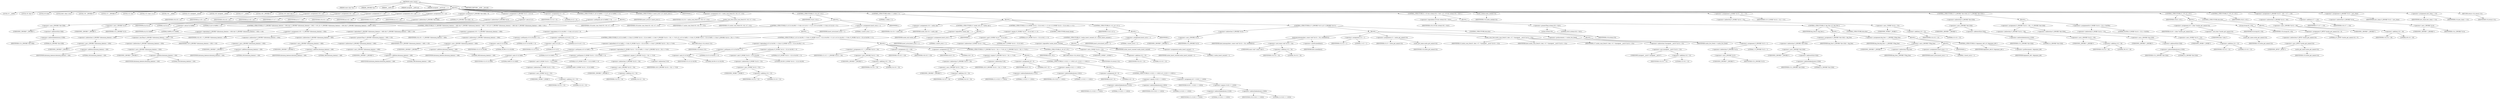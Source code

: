 digraph cache_insert {  
"1000115" [label = "(METHOD,cache_insert)" ]
"1000116" [label = "(PARAM,const char *a1)" ]
"1000117" [label = "(PARAM,_DWORD *a2)" ]
"1000118" [label = "(PARAM,__int64 a3)" ]
"1000119" [label = "(PARAM,unsigned __int64 a4)" ]
"1000120" [label = "(PARAM,unsigned __int16 a5)" ]
"1000121" [label = "(BLOCK,,)" ]
"1000122" [label = "(LOCAL,v5: __int64)" ]
"1000123" [label = "(LOCAL,v6: char *)" ]
"1000124" [label = "(LOCAL,v8: bool)" ]
"1000125" [label = "(LOCAL,dest: char [ 16 ])" ]
"1000126" [label = "(LOCAL,v10: _DWORD *)" ]
"1000127" [label = "(LOCAL,v11: _DWORD *)" ]
"1000128" [label = "(LOCAL,v12: int)" ]
"1000129" [label = "(LOCAL,v13: char [ 12 ])" ]
"1000130" [label = "(LOCAL,v14: __int64)" ]
"1000131" [label = "(LOCAL,v15: unsigned __int16)" ]
"1000132" [label = "(LOCAL,v16: unsigned __int64)" ]
"1000133" [label = "(LOCAL,v17: __int64)" ]
"1000134" [label = "(LOCAL,v18: _DWORD *)" ]
"1000135" [label = "(LOCAL,v19: const char *)" ]
"1000136" [label = "(<operator>.assignment,v19 = a1)" ]
"1000137" [label = "(IDENTIFIER,v19,v19 = a1)" ]
"1000138" [label = "(IDENTIFIER,a1,v19 = a1)" ]
"1000139" [label = "(<operator>.assignment,v18 = a2)" ]
"1000140" [label = "(IDENTIFIER,v18,v18 = a2)" ]
"1000141" [label = "(IDENTIFIER,a2,v18 = a2)" ]
"1000142" [label = "(<operator>.assignment,v17 = a3)" ]
"1000143" [label = "(IDENTIFIER,v17,v17 = a3)" ]
"1000144" [label = "(IDENTIFIER,a3,v17 = a3)" ]
"1000145" [label = "(<operator>.assignment,v16 = a4)" ]
"1000146" [label = "(IDENTIFIER,v16,v16 = a4)" ]
"1000147" [label = "(IDENTIFIER,a4,v16 = a4)" ]
"1000148" [label = "(<operator>.assignment,v15 = a5)" ]
"1000149" [label = "(IDENTIFIER,v15,v15 = a5)" ]
"1000150" [label = "(IDENTIFIER,a5,v15 = a5)" ]
"1000151" [label = "(<operator>.assignment,*(_DWORD *)&v13[8] = 0)" ]
"1000152" [label = "(<operator>.indirection,*(_DWORD *)&v13[8])" ]
"1000153" [label = "(<operator>.cast,(_DWORD *)&v13[8])" ]
"1000154" [label = "(UNKNOWN,_DWORD *,_DWORD *)" ]
"1000155" [label = "(<operator>.addressOf,&v13[8])" ]
"1000156" [label = "(<operator>.indirectIndexAccess,v13[8])" ]
"1000157" [label = "(IDENTIFIER,v13,(_DWORD *)&v13[8])" ]
"1000158" [label = "(LITERAL,8,(_DWORD *)&v13[8])" ]
"1000159" [label = "(LITERAL,0,*(_DWORD *)&v13[8] = 0)" ]
"1000160" [label = "(<operator>.assignment,*(_QWORD *)v13 = a5 & 4)" ]
"1000161" [label = "(<operator>.indirection,*(_QWORD *)v13)" ]
"1000162" [label = "(<operator>.cast,(_QWORD *)v13)" ]
"1000163" [label = "(UNKNOWN,_QWORD *,_QWORD *)" ]
"1000164" [label = "(IDENTIFIER,v13,(_QWORD *)v13)" ]
"1000165" [label = "(<operator>.and,a5 & 4)" ]
"1000166" [label = "(IDENTIFIER,a5,a5 & 4)" ]
"1000167" [label = "(LITERAL,4,a5 & 4)" ]
"1000168" [label = "(<operator>.assignment,v12 = 0)" ]
"1000169" [label = "(IDENTIFIER,v12,v12 = 0)" ]
"1000170" [label = "(LITERAL,0,v12 = 0)" ]
"1000171" [label = "(CONTROL_STRUCTURE,if ( (a5 & 0x980) != 0 ),if ( (a5 & 0x980) != 0 ))" ]
"1000172" [label = "(<operator>.notEquals,(a5 & 0x980) != 0)" ]
"1000173" [label = "(<operator>.and,a5 & 0x980)" ]
"1000174" [label = "(IDENTIFIER,a5,a5 & 0x980)" ]
"1000175" [label = "(LITERAL,0x980,a5 & 0x980)" ]
"1000176" [label = "(LITERAL,0,(a5 & 0x980) != 0)" ]
"1000177" [label = "(BLOCK,,)" ]
"1000178" [label = "(CONTROL_STRUCTURE,if ( *(_QWORD *)(dnsmasq_daemon + 456) && *(_QWORD *)(dnsmasq_daemon + 456) < v16 ),if ( *(_QWORD *)(dnsmasq_daemon + 456) && *(_QWORD *)(dnsmasq_daemon + 456) < v16 ))" ]
"1000179" [label = "(<operator>.logicalAnd,*(_QWORD *)(dnsmasq_daemon + 456) && *(_QWORD *)(dnsmasq_daemon + 456) < v16)" ]
"1000180" [label = "(<operator>.indirection,*(_QWORD *)(dnsmasq_daemon + 456))" ]
"1000181" [label = "(<operator>.cast,(_QWORD *)(dnsmasq_daemon + 456))" ]
"1000182" [label = "(UNKNOWN,_QWORD *,_QWORD *)" ]
"1000183" [label = "(<operator>.addition,dnsmasq_daemon + 456)" ]
"1000184" [label = "(IDENTIFIER,dnsmasq_daemon,dnsmasq_daemon + 456)" ]
"1000185" [label = "(LITERAL,456,dnsmasq_daemon + 456)" ]
"1000186" [label = "(<operator>.lessThan,*(_QWORD *)(dnsmasq_daemon + 456) < v16)" ]
"1000187" [label = "(<operator>.indirection,*(_QWORD *)(dnsmasq_daemon + 456))" ]
"1000188" [label = "(<operator>.cast,(_QWORD *)(dnsmasq_daemon + 456))" ]
"1000189" [label = "(UNKNOWN,_QWORD *,_QWORD *)" ]
"1000190" [label = "(<operator>.addition,dnsmasq_daemon + 456)" ]
"1000191" [label = "(IDENTIFIER,dnsmasq_daemon,dnsmasq_daemon + 456)" ]
"1000192" [label = "(LITERAL,456,dnsmasq_daemon + 456)" ]
"1000193" [label = "(IDENTIFIER,v16,*(_QWORD *)(dnsmasq_daemon + 456) < v16)" ]
"1000194" [label = "(<operator>.assignment,v16 = *(_QWORD *)(dnsmasq_daemon + 456))" ]
"1000195" [label = "(IDENTIFIER,v16,v16 = *(_QWORD *)(dnsmasq_daemon + 456))" ]
"1000196" [label = "(<operator>.indirection,*(_QWORD *)(dnsmasq_daemon + 456))" ]
"1000197" [label = "(<operator>.cast,(_QWORD *)(dnsmasq_daemon + 456))" ]
"1000198" [label = "(UNKNOWN,_QWORD *,_QWORD *)" ]
"1000199" [label = "(<operator>.addition,dnsmasq_daemon + 456)" ]
"1000200" [label = "(IDENTIFIER,dnsmasq_daemon,dnsmasq_daemon + 456)" ]
"1000201" [label = "(LITERAL,456,dnsmasq_daemon + 456)" ]
"1000202" [label = "(CONTROL_STRUCTURE,if ( *(_QWORD *)(dnsmasq_daemon + 448) && *(_QWORD *)(dnsmasq_daemon + 448) > v16 ),if ( *(_QWORD *)(dnsmasq_daemon + 448) && *(_QWORD *)(dnsmasq_daemon + 448) > v16 ))" ]
"1000203" [label = "(<operator>.logicalAnd,*(_QWORD *)(dnsmasq_daemon + 448) && *(_QWORD *)(dnsmasq_daemon + 448) > v16)" ]
"1000204" [label = "(<operator>.indirection,*(_QWORD *)(dnsmasq_daemon + 448))" ]
"1000205" [label = "(<operator>.cast,(_QWORD *)(dnsmasq_daemon + 448))" ]
"1000206" [label = "(UNKNOWN,_QWORD *,_QWORD *)" ]
"1000207" [label = "(<operator>.addition,dnsmasq_daemon + 448)" ]
"1000208" [label = "(IDENTIFIER,dnsmasq_daemon,dnsmasq_daemon + 448)" ]
"1000209" [label = "(LITERAL,448,dnsmasq_daemon + 448)" ]
"1000210" [label = "(<operator>.greaterThan,*(_QWORD *)(dnsmasq_daemon + 448) > v16)" ]
"1000211" [label = "(<operator>.indirection,*(_QWORD *)(dnsmasq_daemon + 448))" ]
"1000212" [label = "(<operator>.cast,(_QWORD *)(dnsmasq_daemon + 448))" ]
"1000213" [label = "(UNKNOWN,_QWORD *,_QWORD *)" ]
"1000214" [label = "(<operator>.addition,dnsmasq_daemon + 448)" ]
"1000215" [label = "(IDENTIFIER,dnsmasq_daemon,dnsmasq_daemon + 448)" ]
"1000216" [label = "(LITERAL,448,dnsmasq_daemon + 448)" ]
"1000217" [label = "(IDENTIFIER,v16,*(_QWORD *)(dnsmasq_daemon + 448) > v16)" ]
"1000218" [label = "(<operator>.assignment,v16 = *(_QWORD *)(dnsmasq_daemon + 448))" ]
"1000219" [label = "(IDENTIFIER,v16,v16 = *(_QWORD *)(dnsmasq_daemon + 448))" ]
"1000220" [label = "(<operator>.indirection,*(_QWORD *)(dnsmasq_daemon + 448))" ]
"1000221" [label = "(<operator>.cast,(_QWORD *)(dnsmasq_daemon + 448))" ]
"1000222" [label = "(UNKNOWN,_QWORD *,_QWORD *)" ]
"1000223" [label = "(<operator>.addition,dnsmasq_daemon + 448)" ]
"1000224" [label = "(IDENTIFIER,dnsmasq_daemon,dnsmasq_daemon + 448)" ]
"1000225" [label = "(LITERAL,448,dnsmasq_daemon + 448)" ]
"1000226" [label = "(CONTROL_STRUCTURE,if ( insert_error ),if ( insert_error ))" ]
"1000227" [label = "(IDENTIFIER,insert_error,if ( insert_error ))" ]
"1000228" [label = "(IDENTIFIER,L,)" ]
"1000229" [label = "(<operator>.assignment,v14 = cache_scan_free(v19, v18, v17, v15))" ]
"1000230" [label = "(IDENTIFIER,v14,v14 = cache_scan_free(v19, v18, v17, v15))" ]
"1000231" [label = "(cache_scan_free,cache_scan_free(v19, v18, v17, v15))" ]
"1000232" [label = "(IDENTIFIER,v19,cache_scan_free(v19, v18, v17, v15))" ]
"1000233" [label = "(IDENTIFIER,v18,cache_scan_free(v19, v18, v17, v15))" ]
"1000234" [label = "(IDENTIFIER,v17,cache_scan_free(v19, v18, v17, v15))" ]
"1000235" [label = "(IDENTIFIER,v15,cache_scan_free(v19, v18, v17, v15))" ]
"1000236" [label = "(CONTROL_STRUCTURE,if ( v14 ),if ( v14 ))" ]
"1000237" [label = "(IDENTIFIER,v14,if ( v14 ))" ]
"1000238" [label = "(BLOCK,,)" ]
"1000239" [label = "(CONTROL_STRUCTURE,if ( (v15 & 0x180) != 0 && (v15 & 8) != 0 ),if ( (v15 & 0x180) != 0 && (v15 & 8) != 0 ))" ]
"1000240" [label = "(<operator>.logicalAnd,(v15 & 0x180) != 0 && (v15 & 8) != 0)" ]
"1000241" [label = "(<operator>.notEquals,(v15 & 0x180) != 0)" ]
"1000242" [label = "(<operator>.and,v15 & 0x180)" ]
"1000243" [label = "(IDENTIFIER,v15,v15 & 0x180)" ]
"1000244" [label = "(LITERAL,0x180,v15 & 0x180)" ]
"1000245" [label = "(LITERAL,0,(v15 & 0x180) != 0)" ]
"1000246" [label = "(<operator>.notEquals,(v15 & 8) != 0)" ]
"1000247" [label = "(<operator>.and,v15 & 8)" ]
"1000248" [label = "(IDENTIFIER,v15,v15 & 8)" ]
"1000249" [label = "(LITERAL,8,v15 & 8)" ]
"1000250" [label = "(LITERAL,0,(v15 & 8) != 0)" ]
"1000251" [label = "(BLOCK,,)" ]
"1000252" [label = "(CONTROL_STRUCTURE,if ( (v15 & 0x80) != 0 && (*(_WORD *)(v14 + 52) & 0x80) != 0 && *(_DWORD *)(v14 + 24) == *v18 ),if ( (v15 & 0x80) != 0 && (*(_WORD *)(v14 + 52) & 0x80) != 0 && *(_DWORD *)(v14 + 24) == *v18 ))" ]
"1000253" [label = "(<operator>.logicalAnd,(v15 & 0x80) != 0 && (*(_WORD *)(v14 + 52) & 0x80) != 0 && *(_DWORD *)(v14 + 24) == *v18)" ]
"1000254" [label = "(<operator>.notEquals,(v15 & 0x80) != 0)" ]
"1000255" [label = "(<operator>.and,v15 & 0x80)" ]
"1000256" [label = "(IDENTIFIER,v15,v15 & 0x80)" ]
"1000257" [label = "(LITERAL,0x80,v15 & 0x80)" ]
"1000258" [label = "(LITERAL,0,(v15 & 0x80) != 0)" ]
"1000259" [label = "(<operator>.logicalAnd,(*(_WORD *)(v14 + 52) & 0x80) != 0 && *(_DWORD *)(v14 + 24) == *v18)" ]
"1000260" [label = "(<operator>.notEquals,(*(_WORD *)(v14 + 52) & 0x80) != 0)" ]
"1000261" [label = "(<operator>.and,*(_WORD *)(v14 + 52) & 0x80)" ]
"1000262" [label = "(<operator>.indirection,*(_WORD *)(v14 + 52))" ]
"1000263" [label = "(<operator>.cast,(_WORD *)(v14 + 52))" ]
"1000264" [label = "(UNKNOWN,_WORD *,_WORD *)" ]
"1000265" [label = "(<operator>.addition,v14 + 52)" ]
"1000266" [label = "(IDENTIFIER,v14,v14 + 52)" ]
"1000267" [label = "(LITERAL,52,v14 + 52)" ]
"1000268" [label = "(LITERAL,0x80,*(_WORD *)(v14 + 52) & 0x80)" ]
"1000269" [label = "(LITERAL,0,(*(_WORD *)(v14 + 52) & 0x80) != 0)" ]
"1000270" [label = "(<operator>.equals,*(_DWORD *)(v14 + 24) == *v18)" ]
"1000271" [label = "(<operator>.indirection,*(_DWORD *)(v14 + 24))" ]
"1000272" [label = "(<operator>.cast,(_DWORD *)(v14 + 24))" ]
"1000273" [label = "(UNKNOWN,_DWORD *,_DWORD *)" ]
"1000274" [label = "(<operator>.addition,v14 + 24)" ]
"1000275" [label = "(IDENTIFIER,v14,v14 + 24)" ]
"1000276" [label = "(LITERAL,24,v14 + 24)" ]
"1000277" [label = "(<operator>.indirection,*v18)" ]
"1000278" [label = "(IDENTIFIER,v18,*(_DWORD *)(v14 + 24) == *v18)" ]
"1000279" [label = "(RETURN,return v14;,return v14;)" ]
"1000280" [label = "(IDENTIFIER,v14,return v14;)" ]
"1000281" [label = "(CONTROL_STRUCTURE,if ( (v15 & 0x100) != 0 && (*(_WORD *)(v14 + 52) & 0x100) != 0 ),if ( (v15 & 0x100) != 0 && (*(_WORD *)(v14 + 52) & 0x100) != 0 ))" ]
"1000282" [label = "(<operator>.logicalAnd,(v15 & 0x100) != 0 && (*(_WORD *)(v14 + 52) & 0x100) != 0)" ]
"1000283" [label = "(<operator>.notEquals,(v15 & 0x100) != 0)" ]
"1000284" [label = "(<operator>.and,v15 & 0x100)" ]
"1000285" [label = "(IDENTIFIER,v15,v15 & 0x100)" ]
"1000286" [label = "(LITERAL,0x100,v15 & 0x100)" ]
"1000287" [label = "(LITERAL,0,(v15 & 0x100) != 0)" ]
"1000288" [label = "(<operator>.notEquals,(*(_WORD *)(v14 + 52) & 0x100) != 0)" ]
"1000289" [label = "(<operator>.and,*(_WORD *)(v14 + 52) & 0x100)" ]
"1000290" [label = "(<operator>.indirection,*(_WORD *)(v14 + 52))" ]
"1000291" [label = "(<operator>.cast,(_WORD *)(v14 + 52))" ]
"1000292" [label = "(UNKNOWN,_WORD *,_WORD *)" ]
"1000293" [label = "(<operator>.addition,v14 + 52)" ]
"1000294" [label = "(IDENTIFIER,v14,v14 + 52)" ]
"1000295" [label = "(LITERAL,52,v14 + 52)" ]
"1000296" [label = "(LITERAL,0x100,*(_WORD *)(v14 + 52) & 0x100)" ]
"1000297" [label = "(LITERAL,0,(*(_WORD *)(v14 + 52) & 0x100) != 0)" ]
"1000298" [label = "(BLOCK,,)" ]
"1000299" [label = "(<operator>.assignment,v11 = (_DWORD *)(v14 + 24))" ]
"1000300" [label = "(IDENTIFIER,v11,v11 = (_DWORD *)(v14 + 24))" ]
"1000301" [label = "(<operator>.cast,(_DWORD *)(v14 + 24))" ]
"1000302" [label = "(UNKNOWN,_DWORD *,_DWORD *)" ]
"1000303" [label = "(<operator>.addition,v14 + 24)" ]
"1000304" [label = "(IDENTIFIER,v14,v14 + 24)" ]
"1000305" [label = "(LITERAL,24,v14 + 24)" ]
"1000306" [label = "(<operator>.assignment,v10 = v18)" ]
"1000307" [label = "(IDENTIFIER,v10,v10 = v18)" ]
"1000308" [label = "(IDENTIFIER,v18,v10 = v18)" ]
"1000309" [label = "(<operator>.assignment,v8 = 0)" ]
"1000310" [label = "(IDENTIFIER,v8,v8 = 0)" ]
"1000311" [label = "(LITERAL,0,v8 = 0)" ]
"1000312" [label = "(CONTROL_STRUCTURE,if ( *(_DWORD *)(v14 + 24) == *v18 ),if ( *(_DWORD *)(v14 + 24) == *v18 ))" ]
"1000313" [label = "(<operator>.equals,*(_DWORD *)(v14 + 24) == *v18)" ]
"1000314" [label = "(<operator>.indirection,*(_DWORD *)(v14 + 24))" ]
"1000315" [label = "(<operator>.cast,(_DWORD *)(v14 + 24))" ]
"1000316" [label = "(UNKNOWN,_DWORD *,_DWORD *)" ]
"1000317" [label = "(<operator>.addition,v14 + 24)" ]
"1000318" [label = "(IDENTIFIER,v14,v14 + 24)" ]
"1000319" [label = "(LITERAL,24,v14 + 24)" ]
"1000320" [label = "(<operator>.indirection,*v18)" ]
"1000321" [label = "(IDENTIFIER,v18,*(_DWORD *)(v14 + 24) == *v18)" ]
"1000322" [label = "(BLOCK,,)" ]
"1000323" [label = "(<operator>.assignment,v8 = 0)" ]
"1000324" [label = "(IDENTIFIER,v8,v8 = 0)" ]
"1000325" [label = "(LITERAL,0,v8 = 0)" ]
"1000326" [label = "(CONTROL_STRUCTURE,if ( v11[1] == v10[1] ),if ( v11[1] == v10[1] ))" ]
"1000327" [label = "(<operator>.equals,v11[1] == v10[1])" ]
"1000328" [label = "(<operator>.indirectIndexAccess,v11[1])" ]
"1000329" [label = "(IDENTIFIER,v11,v11[1] == v10[1])" ]
"1000330" [label = "(LITERAL,1,v11[1] == v10[1])" ]
"1000331" [label = "(<operator>.indirectIndexAccess,v10[1])" ]
"1000332" [label = "(IDENTIFIER,v10,v11[1] == v10[1])" ]
"1000333" [label = "(LITERAL,1,v11[1] == v10[1])" ]
"1000334" [label = "(BLOCK,,)" ]
"1000335" [label = "(<operator>.assignment,v8 = 0)" ]
"1000336" [label = "(IDENTIFIER,v8,v8 = 0)" ]
"1000337" [label = "(LITERAL,0,v8 = 0)" ]
"1000338" [label = "(CONTROL_STRUCTURE,if ( v11[2] == v10[2] ),if ( v11[2] == v10[2] ))" ]
"1000339" [label = "(<operator>.equals,v11[2] == v10[2])" ]
"1000340" [label = "(<operator>.indirectIndexAccess,v11[2])" ]
"1000341" [label = "(IDENTIFIER,v11,v11[2] == v10[2])" ]
"1000342" [label = "(LITERAL,2,v11[2] == v10[2])" ]
"1000343" [label = "(<operator>.indirectIndexAccess,v10[2])" ]
"1000344" [label = "(IDENTIFIER,v10,v11[2] == v10[2])" ]
"1000345" [label = "(LITERAL,2,v11[2] == v10[2])" ]
"1000346" [label = "(<operator>.assignment,v8 = v11[3] == v10[3])" ]
"1000347" [label = "(IDENTIFIER,v8,v8 = v11[3] == v10[3])" ]
"1000348" [label = "(<operator>.equals,v11[3] == v10[3])" ]
"1000349" [label = "(<operator>.indirectIndexAccess,v11[3])" ]
"1000350" [label = "(IDENTIFIER,v11,v11[3] == v10[3])" ]
"1000351" [label = "(LITERAL,3,v11[3] == v10[3])" ]
"1000352" [label = "(<operator>.indirectIndexAccess,v10[3])" ]
"1000353" [label = "(IDENTIFIER,v10,v11[3] == v10[3])" ]
"1000354" [label = "(LITERAL,3,v11[3] == v10[3])" ]
"1000355" [label = "(CONTROL_STRUCTURE,if ( v8 ),if ( v8 ))" ]
"1000356" [label = "(IDENTIFIER,v8,if ( v8 ))" ]
"1000357" [label = "(RETURN,return v14;,return v14;)" ]
"1000358" [label = "(IDENTIFIER,v14,return v14;)" ]
"1000359" [label = "(<operator>.assignment,insert_error = 1)" ]
"1000360" [label = "(IDENTIFIER,insert_error,insert_error = 1)" ]
"1000361" [label = "(LITERAL,1,insert_error = 1)" ]
"1000362" [label = "(IDENTIFIER,L,)" ]
"1000363" [label = "(CONTROL_STRUCTURE,while ( 1 ),while ( 1 ))" ]
"1000364" [label = "(LITERAL,1,while ( 1 ))" ]
"1000365" [label = "(BLOCK,,)" ]
"1000366" [label = "(<operator>.assignment,v14 = cache_tail)" ]
"1000367" [label = "(IDENTIFIER,v14,v14 = cache_tail)" ]
"1000368" [label = "(IDENTIFIER,cache_tail,v14 = cache_tail)" ]
"1000369" [label = "(CONTROL_STRUCTURE,if ( !cache_tail ),if ( !cache_tail ))" ]
"1000370" [label = "(<operator>.logicalNot,!cache_tail)" ]
"1000371" [label = "(IDENTIFIER,cache_tail,!cache_tail)" ]
"1000372" [label = "(BLOCK,,)" ]
"1000373" [label = "(<operator>.assignment,insert_error = 1)" ]
"1000374" [label = "(IDENTIFIER,insert_error,insert_error = 1)" ]
"1000375" [label = "(LITERAL,1,insert_error = 1)" ]
"1000376" [label = "(IDENTIFIER,L,)" ]
"1000377" [label = "(CONTROL_STRUCTURE,if ( (*(_WORD *)(v14 + 52) & 0xC) == 0 ),if ( (*(_WORD *)(v14 + 52) & 0xC) == 0 ))" ]
"1000378" [label = "(<operator>.equals,(*(_WORD *)(v14 + 52) & 0xC) == 0)" ]
"1000379" [label = "(<operator>.and,*(_WORD *)(v14 + 52) & 0xC)" ]
"1000380" [label = "(<operator>.indirection,*(_WORD *)(v14 + 52))" ]
"1000381" [label = "(<operator>.cast,(_WORD *)(v14 + 52))" ]
"1000382" [label = "(UNKNOWN,_WORD *,_WORD *)" ]
"1000383" [label = "(<operator>.addition,v14 + 52)" ]
"1000384" [label = "(IDENTIFIER,v14,v14 + 52)" ]
"1000385" [label = "(LITERAL,52,v14 + 52)" ]
"1000386" [label = "(LITERAL,0xC,*(_WORD *)(v14 + 52) & 0xC)" ]
"1000387" [label = "(LITERAL,0,(*(_WORD *)(v14 + 52) & 0xC) == 0)" ]
"1000388" [label = "(CONTROL_STRUCTURE,break;,break;)" ]
"1000389" [label = "(CONTROL_STRUCTURE,if ( v12 ),if ( v12 ))" ]
"1000390" [label = "(IDENTIFIER,v12,if ( v12 ))" ]
"1000391" [label = "(BLOCK,,)" ]
"1000392" [label = "(CONTROL_STRUCTURE,if ( !cache_insert_warned ),if ( !cache_insert_warned ))" ]
"1000393" [label = "(<operator>.logicalNot,!cache_insert_warned)" ]
"1000394" [label = "(IDENTIFIER,cache_insert_warned,!cache_insert_warned)" ]
"1000395" [label = "(BLOCK,,)" ]
"1000396" [label = "(<operator>.assignment,cache_insert_warned = 1)" ]
"1000397" [label = "(IDENTIFIER,cache_insert_warned,cache_insert_warned = 1)" ]
"1000398" [label = "(LITERAL,1,cache_insert_warned = 1)" ]
"1000399" [label = "(<operator>.assignment,insert_error = 1)" ]
"1000400" [label = "(IDENTIFIER,insert_error,insert_error = 1)" ]
"1000401" [label = "(LITERAL,1,insert_error = 1)" ]
"1000402" [label = "(IDENTIFIER,L,)" ]
"1000403" [label = "(CONTROL_STRUCTURE,if ( *(_DWORD *)v13 ),if ( *(_DWORD *)v13 ))" ]
"1000404" [label = "(<operator>.indirection,*(_DWORD *)v13)" ]
"1000405" [label = "(<operator>.cast,(_DWORD *)v13)" ]
"1000406" [label = "(UNKNOWN,_DWORD *,_DWORD *)" ]
"1000407" [label = "(IDENTIFIER,v13,(_DWORD *)v13)" ]
"1000408" [label = "(BLOCK,,)" ]
"1000409" [label = "(memcpy,memcpy(dest, (const void *)(v14 + 24), sizeof(dest)))" ]
"1000410" [label = "(IDENTIFIER,dest,memcpy(dest, (const void *)(v14 + 24), sizeof(dest)))" ]
"1000411" [label = "(<operator>.cast,(const void *)(v14 + 24))" ]
"1000412" [label = "(UNKNOWN,const void *,const void *)" ]
"1000413" [label = "(<operator>.addition,v14 + 24)" ]
"1000414" [label = "(IDENTIFIER,v14,v14 + 24)" ]
"1000415" [label = "(LITERAL,24,v14 + 24)" ]
"1000416" [label = "(<operator>.sizeOf,sizeof(dest))" ]
"1000417" [label = "(IDENTIFIER,dest,sizeof(dest))" ]
"1000418" [label = "(<operator>.assignment,v12 = 1)" ]
"1000419" [label = "(IDENTIFIER,v12,v12 = 1)" ]
"1000420" [label = "(LITERAL,1,v12 = 1)" ]
"1000421" [label = "(<operator>.assignment,v5 = cache_get_name(v14))" ]
"1000422" [label = "(IDENTIFIER,v5,v5 = cache_get_name(v14))" ]
"1000423" [label = "(cache_get_name,cache_get_name(v14))" ]
"1000424" [label = "(IDENTIFIER,v14,cache_get_name(v14))" ]
"1000425" [label = "(cache_scan_free,cache_scan_free(v5, dest, v17, *(unsigned __int16 *)(v14 + 52)))" ]
"1000426" [label = "(IDENTIFIER,v5,cache_scan_free(v5, dest, v17, *(unsigned __int16 *)(v14 + 52)))" ]
"1000427" [label = "(IDENTIFIER,dest,cache_scan_free(v5, dest, v17, *(unsigned __int16 *)(v14 + 52)))" ]
"1000428" [label = "(IDENTIFIER,v17,cache_scan_free(v5, dest, v17, *(unsigned __int16 *)(v14 + 52)))" ]
"1000429" [label = "(<operator>.indirection,*(unsigned __int16 *)(v14 + 52))" ]
"1000430" [label = "(<operator>.cast,(unsigned __int16 *)(v14 + 52))" ]
"1000431" [label = "(UNKNOWN,unsigned __int16 *,unsigned __int16 *)" ]
"1000432" [label = "(<operator>.addition,v14 + 52)" ]
"1000433" [label = "(IDENTIFIER,v14,v14 + 52)" ]
"1000434" [label = "(LITERAL,52,v14 + 52)" ]
"1000435" [label = "(<operator>.preIncrement,++cache_live_freed)" ]
"1000436" [label = "(IDENTIFIER,cache_live_freed,++cache_live_freed)" ]
"1000437" [label = "(CONTROL_STRUCTURE,else,else)" ]
"1000438" [label = "(BLOCK,,)" ]
"1000439" [label = "(<operator>.assignment,*(_DWORD *)v13 = 1)" ]
"1000440" [label = "(<operator>.indirection,*(_DWORD *)v13)" ]
"1000441" [label = "(<operator>.cast,(_DWORD *)v13)" ]
"1000442" [label = "(UNKNOWN,_DWORD *,_DWORD *)" ]
"1000443" [label = "(IDENTIFIER,v13,(_DWORD *)v13)" ]
"1000444" [label = "(LITERAL,1,*(_DWORD *)v13 = 1)" ]
"1000445" [label = "(CONTROL_STRUCTURE,if ( v19 && strlen(v19) > 0x31 ),if ( v19 && strlen(v19) > 0x31 ))" ]
"1000446" [label = "(<operator>.logicalAnd,v19 && strlen(v19) > 0x31)" ]
"1000447" [label = "(IDENTIFIER,v19,v19 && strlen(v19) > 0x31)" ]
"1000448" [label = "(<operator>.greaterThan,strlen(v19) > 0x31)" ]
"1000449" [label = "(strlen,strlen(v19))" ]
"1000450" [label = "(IDENTIFIER,v19,strlen(v19))" ]
"1000451" [label = "(LITERAL,0x31,strlen(v19) > 0x31)" ]
"1000452" [label = "(BLOCK,,)" ]
"1000453" [label = "(CONTROL_STRUCTURE,if ( big_free ),if ( big_free ))" ]
"1000454" [label = "(IDENTIFIER,big_free,if ( big_free ))" ]
"1000455" [label = "(BLOCK,,)" ]
"1000456" [label = "(<operator>.assignment,*(_QWORD *)&v13[4] = big_free)" ]
"1000457" [label = "(<operator>.indirection,*(_QWORD *)&v13[4])" ]
"1000458" [label = "(<operator>.cast,(_QWORD *)&v13[4])" ]
"1000459" [label = "(UNKNOWN,_QWORD *,_QWORD *)" ]
"1000460" [label = "(<operator>.addressOf,&v13[4])" ]
"1000461" [label = "(<operator>.indirectIndexAccess,v13[4])" ]
"1000462" [label = "(IDENTIFIER,v13,(_QWORD *)&v13[4])" ]
"1000463" [label = "(LITERAL,4,(_QWORD *)&v13[4])" ]
"1000464" [label = "(IDENTIFIER,big_free,*(_QWORD *)&v13[4] = big_free)" ]
"1000465" [label = "(<operator>.assignment,big_free = (_QWORD *)*big_free)" ]
"1000466" [label = "(IDENTIFIER,big_free,big_free = (_QWORD *)*big_free)" ]
"1000467" [label = "(<operator>.cast,(_QWORD *)*big_free)" ]
"1000468" [label = "(UNKNOWN,_QWORD *,_QWORD *)" ]
"1000469" [label = "(<operator>.indirection,*big_free)" ]
"1000470" [label = "(IDENTIFIER,big_free,(_QWORD *)*big_free)" ]
"1000471" [label = "(CONTROL_STRUCTURE,else,else)" ]
"1000472" [label = "(BLOCK,,)" ]
"1000473" [label = "(BLOCK,,)" ]
"1000474" [label = "(<operator>.assignment,insert_error = 1)" ]
"1000475" [label = "(IDENTIFIER,insert_error,insert_error = 1)" ]
"1000476" [label = "(LITERAL,1,insert_error = 1)" ]
"1000477" [label = "(IDENTIFIER,L,)" ]
"1000478" [label = "(CONTROL_STRUCTURE,if ( bignames_left ),if ( bignames_left ))" ]
"1000479" [label = "(IDENTIFIER,bignames_left,if ( bignames_left ))" ]
"1000480" [label = "(<operator>.preDecrement,--bignames_left)" ]
"1000481" [label = "(IDENTIFIER,bignames_left,--bignames_left)" ]
"1000482" [label = "(cache_unlink,cache_unlink(v14))" ]
"1000483" [label = "(IDENTIFIER,v14,cache_unlink(v14))" ]
"1000484" [label = "(<operator>.assignment,*(_WORD *)(v14 + 52) = v15)" ]
"1000485" [label = "(<operator>.indirection,*(_WORD *)(v14 + 52))" ]
"1000486" [label = "(<operator>.cast,(_WORD *)(v14 + 52))" ]
"1000487" [label = "(UNKNOWN,_WORD *,_WORD *)" ]
"1000488" [label = "(<operator>.addition,v14 + 52)" ]
"1000489" [label = "(IDENTIFIER,v14,v14 + 52)" ]
"1000490" [label = "(LITERAL,52,v14 + 52)" ]
"1000491" [label = "(IDENTIFIER,v15,*(_WORD *)(v14 + 52) = v15)" ]
"1000492" [label = "(CONTROL_STRUCTURE,if ( *(_QWORD *)&v13[4] ),if ( *(_QWORD *)&v13[4] ))" ]
"1000493" [label = "(<operator>.indirection,*(_QWORD *)&v13[4])" ]
"1000494" [label = "(<operator>.cast,(_QWORD *)&v13[4])" ]
"1000495" [label = "(UNKNOWN,_QWORD *,_QWORD *)" ]
"1000496" [label = "(<operator>.addressOf,&v13[4])" ]
"1000497" [label = "(<operator>.indirectIndexAccess,v13[4])" ]
"1000498" [label = "(IDENTIFIER,v13,(_QWORD *)&v13[4])" ]
"1000499" [label = "(LITERAL,4,(_QWORD *)&v13[4])" ]
"1000500" [label = "(BLOCK,,)" ]
"1000501" [label = "(<operator>.assignment,*(_QWORD *)(v14 + 56) = *(_QWORD *)&v13[4])" ]
"1000502" [label = "(<operator>.indirection,*(_QWORD *)(v14 + 56))" ]
"1000503" [label = "(<operator>.cast,(_QWORD *)(v14 + 56))" ]
"1000504" [label = "(UNKNOWN,_QWORD *,_QWORD *)" ]
"1000505" [label = "(<operator>.addition,v14 + 56)" ]
"1000506" [label = "(IDENTIFIER,v14,v14 + 56)" ]
"1000507" [label = "(LITERAL,56,v14 + 56)" ]
"1000508" [label = "(<operator>.indirection,*(_QWORD *)&v13[4])" ]
"1000509" [label = "(<operator>.cast,(_QWORD *)&v13[4])" ]
"1000510" [label = "(UNKNOWN,_QWORD *,_QWORD *)" ]
"1000511" [label = "(<operator>.addressOf,&v13[4])" ]
"1000512" [label = "(<operator>.indirectIndexAccess,v13[4])" ]
"1000513" [label = "(IDENTIFIER,v13,(_QWORD *)&v13[4])" ]
"1000514" [label = "(LITERAL,4,(_QWORD *)&v13[4])" ]
"1000515" [label = "(<operators>.assignmentOr,*(_WORD *)(v14 + 52) |= 0x200u)" ]
"1000516" [label = "(<operator>.indirection,*(_WORD *)(v14 + 52))" ]
"1000517" [label = "(<operator>.cast,(_WORD *)(v14 + 52))" ]
"1000518" [label = "(UNKNOWN,_WORD *,_WORD *)" ]
"1000519" [label = "(<operator>.addition,v14 + 52)" ]
"1000520" [label = "(IDENTIFIER,v14,v14 + 52)" ]
"1000521" [label = "(LITERAL,52,v14 + 52)" ]
"1000522" [label = "(LITERAL,0x200u,*(_WORD *)(v14 + 52) |= 0x200u)" ]
"1000523" [label = "(CONTROL_STRUCTURE,if ( v19 ),if ( v19 ))" ]
"1000524" [label = "(IDENTIFIER,v19,if ( v19 ))" ]
"1000525" [label = "(BLOCK,,)" ]
"1000526" [label = "(<operator>.assignment,v6 = (char *)cache_get_name(v14))" ]
"1000527" [label = "(IDENTIFIER,v6,v6 = (char *)cache_get_name(v14))" ]
"1000528" [label = "(<operator>.cast,(char *)cache_get_name(v14))" ]
"1000529" [label = "(UNKNOWN,char *,char *)" ]
"1000530" [label = "(cache_get_name,cache_get_name(v14))" ]
"1000531" [label = "(IDENTIFIER,v14,cache_get_name(v14))" ]
"1000532" [label = "(strcpy,strcpy(v6, v19))" ]
"1000533" [label = "(IDENTIFIER,v6,strcpy(v6, v19))" ]
"1000534" [label = "(IDENTIFIER,v19,strcpy(v6, v19))" ]
"1000535" [label = "(CONTROL_STRUCTURE,else,else)" ]
"1000536" [label = "(BLOCK,,)" ]
"1000537" [label = "(<operator>.assignment,*(_BYTE *)cache_get_name(v14) = 0)" ]
"1000538" [label = "(<operator>.indirection,*(_BYTE *)cache_get_name(v14))" ]
"1000539" [label = "(<operator>.cast,(_BYTE *)cache_get_name(v14))" ]
"1000540" [label = "(UNKNOWN,_BYTE *,_BYTE *)" ]
"1000541" [label = "(cache_get_name,cache_get_name(v14))" ]
"1000542" [label = "(IDENTIFIER,v14,cache_get_name(v14))" ]
"1000543" [label = "(LITERAL,0,*(_BYTE *)cache_get_name(v14) = 0)" ]
"1000544" [label = "(CONTROL_STRUCTURE,if ( v18 ),if ( v18 ))" ]
"1000545" [label = "(IDENTIFIER,v18,if ( v18 ))" ]
"1000546" [label = "(<operator>.assignment,*(_QWORD *)(v14 + 40) = v17 + v16)" ]
"1000547" [label = "(<operator>.indirection,*(_QWORD *)(v14 + 40))" ]
"1000548" [label = "(<operator>.cast,(_QWORD *)(v14 + 40))" ]
"1000549" [label = "(UNKNOWN,_QWORD *,_QWORD *)" ]
"1000550" [label = "(<operator>.addition,v14 + 40)" ]
"1000551" [label = "(IDENTIFIER,v14,v14 + 40)" ]
"1000552" [label = "(LITERAL,40,v14 + 40)" ]
"1000553" [label = "(<operator>.addition,v17 + v16)" ]
"1000554" [label = "(IDENTIFIER,v17,v17 + v16)" ]
"1000555" [label = "(IDENTIFIER,v16,v17 + v16)" ]
"1000556" [label = "(<operator>.assignment,*(_QWORD *)v14 = new_chain)" ]
"1000557" [label = "(<operator>.indirection,*(_QWORD *)v14)" ]
"1000558" [label = "(<operator>.cast,(_QWORD *)v14)" ]
"1000559" [label = "(UNKNOWN,_QWORD *,_QWORD *)" ]
"1000560" [label = "(IDENTIFIER,v14,(_QWORD *)v14)" ]
"1000561" [label = "(IDENTIFIER,new_chain,*(_QWORD *)v14 = new_chain)" ]
"1000562" [label = "(<operator>.assignment,new_chain = v14)" ]
"1000563" [label = "(IDENTIFIER,new_chain,new_chain = v14)" ]
"1000564" [label = "(IDENTIFIER,v14,new_chain = v14)" ]
"1000565" [label = "(RETURN,return v14;,return v14;)" ]
"1000566" [label = "(IDENTIFIER,v14,return v14;)" ]
"1000567" [label = "(METHOD_RETURN,__int64 __fastcall)" ]
  "1000115" -> "1000116" 
  "1000115" -> "1000117" 
  "1000115" -> "1000118" 
  "1000115" -> "1000119" 
  "1000115" -> "1000120" 
  "1000115" -> "1000121" 
  "1000115" -> "1000567" 
  "1000121" -> "1000122" 
  "1000121" -> "1000123" 
  "1000121" -> "1000124" 
  "1000121" -> "1000125" 
  "1000121" -> "1000126" 
  "1000121" -> "1000127" 
  "1000121" -> "1000128" 
  "1000121" -> "1000129" 
  "1000121" -> "1000130" 
  "1000121" -> "1000131" 
  "1000121" -> "1000132" 
  "1000121" -> "1000133" 
  "1000121" -> "1000134" 
  "1000121" -> "1000135" 
  "1000121" -> "1000136" 
  "1000121" -> "1000139" 
  "1000121" -> "1000142" 
  "1000121" -> "1000145" 
  "1000121" -> "1000148" 
  "1000121" -> "1000151" 
  "1000121" -> "1000160" 
  "1000121" -> "1000168" 
  "1000121" -> "1000171" 
  "1000121" -> "1000226" 
  "1000121" -> "1000228" 
  "1000121" -> "1000229" 
  "1000121" -> "1000236" 
  "1000121" -> "1000363" 
  "1000121" -> "1000445" 
  "1000121" -> "1000482" 
  "1000121" -> "1000484" 
  "1000121" -> "1000492" 
  "1000121" -> "1000523" 
  "1000121" -> "1000544" 
  "1000121" -> "1000546" 
  "1000121" -> "1000556" 
  "1000121" -> "1000562" 
  "1000121" -> "1000565" 
  "1000136" -> "1000137" 
  "1000136" -> "1000138" 
  "1000139" -> "1000140" 
  "1000139" -> "1000141" 
  "1000142" -> "1000143" 
  "1000142" -> "1000144" 
  "1000145" -> "1000146" 
  "1000145" -> "1000147" 
  "1000148" -> "1000149" 
  "1000148" -> "1000150" 
  "1000151" -> "1000152" 
  "1000151" -> "1000159" 
  "1000152" -> "1000153" 
  "1000153" -> "1000154" 
  "1000153" -> "1000155" 
  "1000155" -> "1000156" 
  "1000156" -> "1000157" 
  "1000156" -> "1000158" 
  "1000160" -> "1000161" 
  "1000160" -> "1000165" 
  "1000161" -> "1000162" 
  "1000162" -> "1000163" 
  "1000162" -> "1000164" 
  "1000165" -> "1000166" 
  "1000165" -> "1000167" 
  "1000168" -> "1000169" 
  "1000168" -> "1000170" 
  "1000171" -> "1000172" 
  "1000171" -> "1000177" 
  "1000172" -> "1000173" 
  "1000172" -> "1000176" 
  "1000173" -> "1000174" 
  "1000173" -> "1000175" 
  "1000177" -> "1000178" 
  "1000177" -> "1000202" 
  "1000178" -> "1000179" 
  "1000178" -> "1000194" 
  "1000179" -> "1000180" 
  "1000179" -> "1000186" 
  "1000180" -> "1000181" 
  "1000181" -> "1000182" 
  "1000181" -> "1000183" 
  "1000183" -> "1000184" 
  "1000183" -> "1000185" 
  "1000186" -> "1000187" 
  "1000186" -> "1000193" 
  "1000187" -> "1000188" 
  "1000188" -> "1000189" 
  "1000188" -> "1000190" 
  "1000190" -> "1000191" 
  "1000190" -> "1000192" 
  "1000194" -> "1000195" 
  "1000194" -> "1000196" 
  "1000196" -> "1000197" 
  "1000197" -> "1000198" 
  "1000197" -> "1000199" 
  "1000199" -> "1000200" 
  "1000199" -> "1000201" 
  "1000202" -> "1000203" 
  "1000202" -> "1000218" 
  "1000203" -> "1000204" 
  "1000203" -> "1000210" 
  "1000204" -> "1000205" 
  "1000205" -> "1000206" 
  "1000205" -> "1000207" 
  "1000207" -> "1000208" 
  "1000207" -> "1000209" 
  "1000210" -> "1000211" 
  "1000210" -> "1000217" 
  "1000211" -> "1000212" 
  "1000212" -> "1000213" 
  "1000212" -> "1000214" 
  "1000214" -> "1000215" 
  "1000214" -> "1000216" 
  "1000218" -> "1000219" 
  "1000218" -> "1000220" 
  "1000220" -> "1000221" 
  "1000221" -> "1000222" 
  "1000221" -> "1000223" 
  "1000223" -> "1000224" 
  "1000223" -> "1000225" 
  "1000226" -> "1000227" 
  "1000229" -> "1000230" 
  "1000229" -> "1000231" 
  "1000231" -> "1000232" 
  "1000231" -> "1000233" 
  "1000231" -> "1000234" 
  "1000231" -> "1000235" 
  "1000236" -> "1000237" 
  "1000236" -> "1000238" 
  "1000238" -> "1000239" 
  "1000238" -> "1000359" 
  "1000238" -> "1000362" 
  "1000239" -> "1000240" 
  "1000239" -> "1000251" 
  "1000240" -> "1000241" 
  "1000240" -> "1000246" 
  "1000241" -> "1000242" 
  "1000241" -> "1000245" 
  "1000242" -> "1000243" 
  "1000242" -> "1000244" 
  "1000246" -> "1000247" 
  "1000246" -> "1000250" 
  "1000247" -> "1000248" 
  "1000247" -> "1000249" 
  "1000251" -> "1000252" 
  "1000251" -> "1000281" 
  "1000252" -> "1000253" 
  "1000252" -> "1000279" 
  "1000253" -> "1000254" 
  "1000253" -> "1000259" 
  "1000254" -> "1000255" 
  "1000254" -> "1000258" 
  "1000255" -> "1000256" 
  "1000255" -> "1000257" 
  "1000259" -> "1000260" 
  "1000259" -> "1000270" 
  "1000260" -> "1000261" 
  "1000260" -> "1000269" 
  "1000261" -> "1000262" 
  "1000261" -> "1000268" 
  "1000262" -> "1000263" 
  "1000263" -> "1000264" 
  "1000263" -> "1000265" 
  "1000265" -> "1000266" 
  "1000265" -> "1000267" 
  "1000270" -> "1000271" 
  "1000270" -> "1000277" 
  "1000271" -> "1000272" 
  "1000272" -> "1000273" 
  "1000272" -> "1000274" 
  "1000274" -> "1000275" 
  "1000274" -> "1000276" 
  "1000277" -> "1000278" 
  "1000279" -> "1000280" 
  "1000281" -> "1000282" 
  "1000281" -> "1000298" 
  "1000282" -> "1000283" 
  "1000282" -> "1000288" 
  "1000283" -> "1000284" 
  "1000283" -> "1000287" 
  "1000284" -> "1000285" 
  "1000284" -> "1000286" 
  "1000288" -> "1000289" 
  "1000288" -> "1000297" 
  "1000289" -> "1000290" 
  "1000289" -> "1000296" 
  "1000290" -> "1000291" 
  "1000291" -> "1000292" 
  "1000291" -> "1000293" 
  "1000293" -> "1000294" 
  "1000293" -> "1000295" 
  "1000298" -> "1000299" 
  "1000298" -> "1000306" 
  "1000298" -> "1000309" 
  "1000298" -> "1000312" 
  "1000298" -> "1000355" 
  "1000299" -> "1000300" 
  "1000299" -> "1000301" 
  "1000301" -> "1000302" 
  "1000301" -> "1000303" 
  "1000303" -> "1000304" 
  "1000303" -> "1000305" 
  "1000306" -> "1000307" 
  "1000306" -> "1000308" 
  "1000309" -> "1000310" 
  "1000309" -> "1000311" 
  "1000312" -> "1000313" 
  "1000312" -> "1000322" 
  "1000313" -> "1000314" 
  "1000313" -> "1000320" 
  "1000314" -> "1000315" 
  "1000315" -> "1000316" 
  "1000315" -> "1000317" 
  "1000317" -> "1000318" 
  "1000317" -> "1000319" 
  "1000320" -> "1000321" 
  "1000322" -> "1000323" 
  "1000322" -> "1000326" 
  "1000323" -> "1000324" 
  "1000323" -> "1000325" 
  "1000326" -> "1000327" 
  "1000326" -> "1000334" 
  "1000327" -> "1000328" 
  "1000327" -> "1000331" 
  "1000328" -> "1000329" 
  "1000328" -> "1000330" 
  "1000331" -> "1000332" 
  "1000331" -> "1000333" 
  "1000334" -> "1000335" 
  "1000334" -> "1000338" 
  "1000335" -> "1000336" 
  "1000335" -> "1000337" 
  "1000338" -> "1000339" 
  "1000338" -> "1000346" 
  "1000339" -> "1000340" 
  "1000339" -> "1000343" 
  "1000340" -> "1000341" 
  "1000340" -> "1000342" 
  "1000343" -> "1000344" 
  "1000343" -> "1000345" 
  "1000346" -> "1000347" 
  "1000346" -> "1000348" 
  "1000348" -> "1000349" 
  "1000348" -> "1000352" 
  "1000349" -> "1000350" 
  "1000349" -> "1000351" 
  "1000352" -> "1000353" 
  "1000352" -> "1000354" 
  "1000355" -> "1000356" 
  "1000355" -> "1000357" 
  "1000357" -> "1000358" 
  "1000359" -> "1000360" 
  "1000359" -> "1000361" 
  "1000363" -> "1000364" 
  "1000363" -> "1000365" 
  "1000365" -> "1000366" 
  "1000365" -> "1000369" 
  "1000365" -> "1000377" 
  "1000365" -> "1000389" 
  "1000365" -> "1000403" 
  "1000366" -> "1000367" 
  "1000366" -> "1000368" 
  "1000369" -> "1000370" 
  "1000369" -> "1000372" 
  "1000370" -> "1000371" 
  "1000372" -> "1000373" 
  "1000372" -> "1000376" 
  "1000373" -> "1000374" 
  "1000373" -> "1000375" 
  "1000377" -> "1000378" 
  "1000377" -> "1000388" 
  "1000378" -> "1000379" 
  "1000378" -> "1000387" 
  "1000379" -> "1000380" 
  "1000379" -> "1000386" 
  "1000380" -> "1000381" 
  "1000381" -> "1000382" 
  "1000381" -> "1000383" 
  "1000383" -> "1000384" 
  "1000383" -> "1000385" 
  "1000389" -> "1000390" 
  "1000389" -> "1000391" 
  "1000391" -> "1000392" 
  "1000391" -> "1000399" 
  "1000391" -> "1000402" 
  "1000392" -> "1000393" 
  "1000392" -> "1000395" 
  "1000393" -> "1000394" 
  "1000395" -> "1000396" 
  "1000396" -> "1000397" 
  "1000396" -> "1000398" 
  "1000399" -> "1000400" 
  "1000399" -> "1000401" 
  "1000403" -> "1000404" 
  "1000403" -> "1000408" 
  "1000403" -> "1000437" 
  "1000404" -> "1000405" 
  "1000405" -> "1000406" 
  "1000405" -> "1000407" 
  "1000408" -> "1000409" 
  "1000408" -> "1000418" 
  "1000408" -> "1000421" 
  "1000408" -> "1000425" 
  "1000408" -> "1000435" 
  "1000409" -> "1000410" 
  "1000409" -> "1000411" 
  "1000409" -> "1000416" 
  "1000411" -> "1000412" 
  "1000411" -> "1000413" 
  "1000413" -> "1000414" 
  "1000413" -> "1000415" 
  "1000416" -> "1000417" 
  "1000418" -> "1000419" 
  "1000418" -> "1000420" 
  "1000421" -> "1000422" 
  "1000421" -> "1000423" 
  "1000423" -> "1000424" 
  "1000425" -> "1000426" 
  "1000425" -> "1000427" 
  "1000425" -> "1000428" 
  "1000425" -> "1000429" 
  "1000429" -> "1000430" 
  "1000430" -> "1000431" 
  "1000430" -> "1000432" 
  "1000432" -> "1000433" 
  "1000432" -> "1000434" 
  "1000435" -> "1000436" 
  "1000437" -> "1000438" 
  "1000438" -> "1000439" 
  "1000439" -> "1000440" 
  "1000439" -> "1000444" 
  "1000440" -> "1000441" 
  "1000441" -> "1000442" 
  "1000441" -> "1000443" 
  "1000445" -> "1000446" 
  "1000445" -> "1000452" 
  "1000446" -> "1000447" 
  "1000446" -> "1000448" 
  "1000448" -> "1000449" 
  "1000448" -> "1000451" 
  "1000449" -> "1000450" 
  "1000452" -> "1000453" 
  "1000453" -> "1000454" 
  "1000453" -> "1000455" 
  "1000453" -> "1000471" 
  "1000455" -> "1000456" 
  "1000455" -> "1000465" 
  "1000456" -> "1000457" 
  "1000456" -> "1000464" 
  "1000457" -> "1000458" 
  "1000458" -> "1000459" 
  "1000458" -> "1000460" 
  "1000460" -> "1000461" 
  "1000461" -> "1000462" 
  "1000461" -> "1000463" 
  "1000465" -> "1000466" 
  "1000465" -> "1000467" 
  "1000467" -> "1000468" 
  "1000467" -> "1000469" 
  "1000469" -> "1000470" 
  "1000471" -> "1000472" 
  "1000472" -> "1000473" 
  "1000472" -> "1000478" 
  "1000473" -> "1000474" 
  "1000473" -> "1000477" 
  "1000474" -> "1000475" 
  "1000474" -> "1000476" 
  "1000478" -> "1000479" 
  "1000478" -> "1000480" 
  "1000480" -> "1000481" 
  "1000482" -> "1000483" 
  "1000484" -> "1000485" 
  "1000484" -> "1000491" 
  "1000485" -> "1000486" 
  "1000486" -> "1000487" 
  "1000486" -> "1000488" 
  "1000488" -> "1000489" 
  "1000488" -> "1000490" 
  "1000492" -> "1000493" 
  "1000492" -> "1000500" 
  "1000493" -> "1000494" 
  "1000494" -> "1000495" 
  "1000494" -> "1000496" 
  "1000496" -> "1000497" 
  "1000497" -> "1000498" 
  "1000497" -> "1000499" 
  "1000500" -> "1000501" 
  "1000500" -> "1000515" 
  "1000501" -> "1000502" 
  "1000501" -> "1000508" 
  "1000502" -> "1000503" 
  "1000503" -> "1000504" 
  "1000503" -> "1000505" 
  "1000505" -> "1000506" 
  "1000505" -> "1000507" 
  "1000508" -> "1000509" 
  "1000509" -> "1000510" 
  "1000509" -> "1000511" 
  "1000511" -> "1000512" 
  "1000512" -> "1000513" 
  "1000512" -> "1000514" 
  "1000515" -> "1000516" 
  "1000515" -> "1000522" 
  "1000516" -> "1000517" 
  "1000517" -> "1000518" 
  "1000517" -> "1000519" 
  "1000519" -> "1000520" 
  "1000519" -> "1000521" 
  "1000523" -> "1000524" 
  "1000523" -> "1000525" 
  "1000523" -> "1000535" 
  "1000525" -> "1000526" 
  "1000525" -> "1000532" 
  "1000526" -> "1000527" 
  "1000526" -> "1000528" 
  "1000528" -> "1000529" 
  "1000528" -> "1000530" 
  "1000530" -> "1000531" 
  "1000532" -> "1000533" 
  "1000532" -> "1000534" 
  "1000535" -> "1000536" 
  "1000536" -> "1000537" 
  "1000537" -> "1000538" 
  "1000537" -> "1000543" 
  "1000538" -> "1000539" 
  "1000539" -> "1000540" 
  "1000539" -> "1000541" 
  "1000541" -> "1000542" 
  "1000544" -> "1000545" 
  "1000546" -> "1000547" 
  "1000546" -> "1000553" 
  "1000547" -> "1000548" 
  "1000548" -> "1000549" 
  "1000548" -> "1000550" 
  "1000550" -> "1000551" 
  "1000550" -> "1000552" 
  "1000553" -> "1000554" 
  "1000553" -> "1000555" 
  "1000556" -> "1000557" 
  "1000556" -> "1000561" 
  "1000557" -> "1000558" 
  "1000558" -> "1000559" 
  "1000558" -> "1000560" 
  "1000562" -> "1000563" 
  "1000562" -> "1000564" 
  "1000565" -> "1000566" 
}
